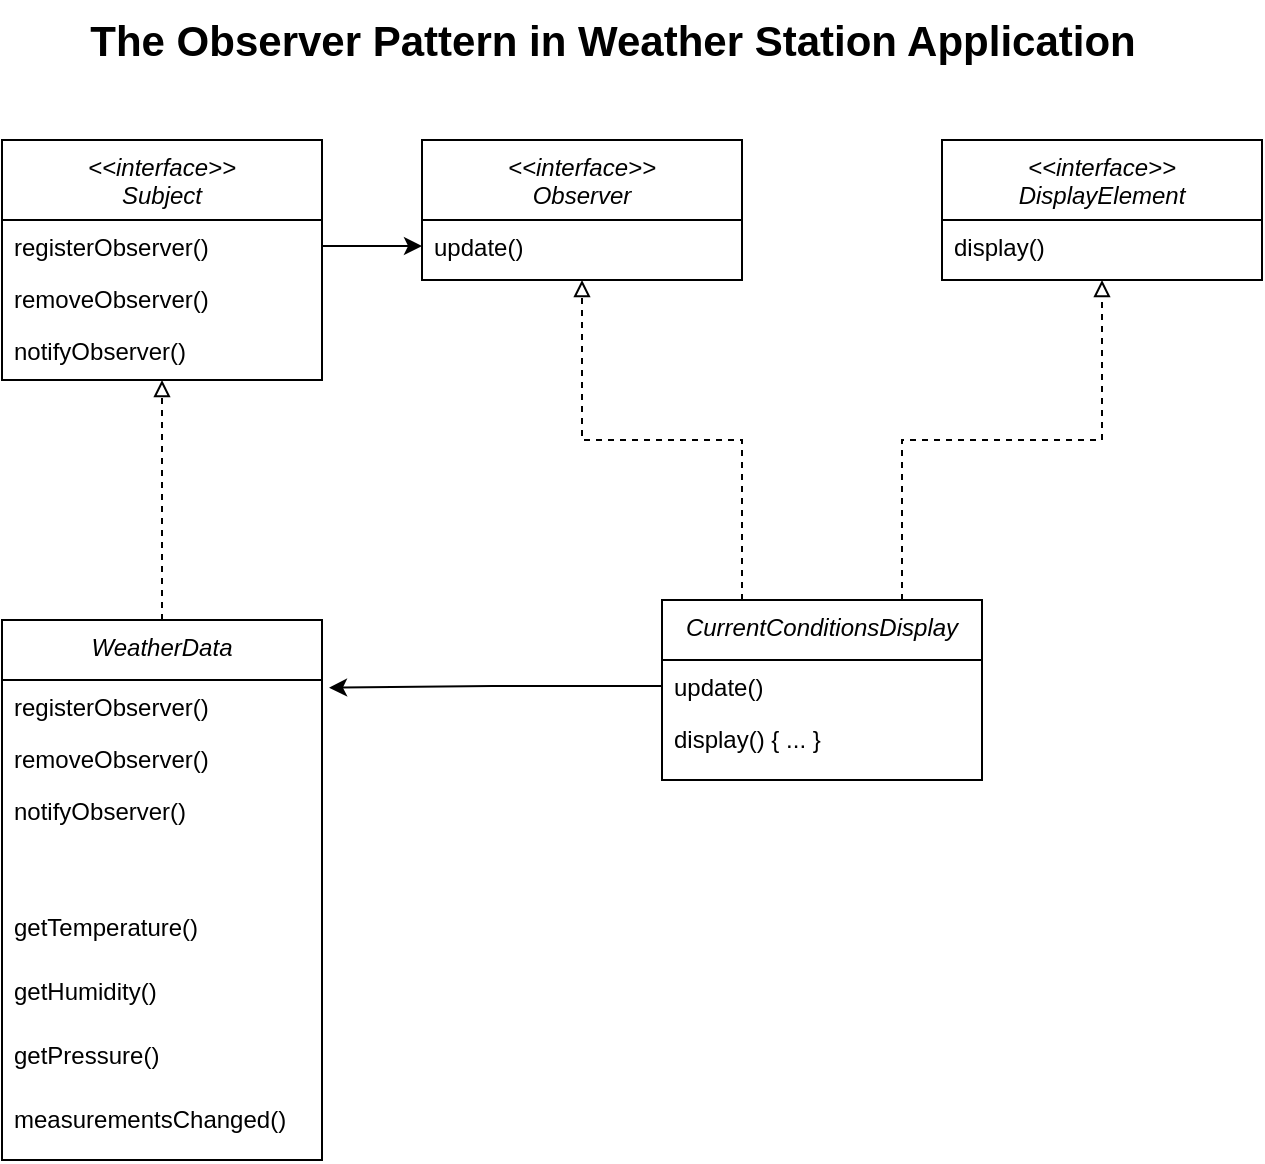 <mxfile version="21.8.0" type="device">
  <diagram id="C5RBs43oDa-KdzZeNtuy" name="Page-1">
    <mxGraphModel dx="1687" dy="982" grid="1" gridSize="10" guides="1" tooltips="1" connect="1" arrows="1" fold="1" page="1" pageScale="1" pageWidth="827" pageHeight="1169" math="0" shadow="0">
      <root>
        <mxCell id="WIyWlLk6GJQsqaUBKTNV-0" />
        <mxCell id="WIyWlLk6GJQsqaUBKTNV-1" parent="WIyWlLk6GJQsqaUBKTNV-0" />
        <mxCell id="zkfFHV4jXpPFQw0GAbJ--0" value="&lt;&lt;interface&gt;&gt;&#xa;Subject" style="swimlane;fontStyle=2;align=center;verticalAlign=top;childLayout=stackLayout;horizontal=1;startSize=40;horizontalStack=0;resizeParent=1;resizeLast=0;collapsible=1;marginBottom=0;rounded=0;shadow=0;strokeWidth=1;" parent="WIyWlLk6GJQsqaUBKTNV-1" vertex="1">
          <mxGeometry x="40" y="110" width="160" height="120" as="geometry">
            <mxRectangle x="230" y="140" width="160" height="26" as="alternateBounds" />
          </mxGeometry>
        </mxCell>
        <mxCell id="zkfFHV4jXpPFQw0GAbJ--1" value="registerObserver()" style="text;align=left;verticalAlign=top;spacingLeft=4;spacingRight=4;overflow=hidden;rotatable=0;points=[[0,0.5],[1,0.5]];portConstraint=eastwest;" parent="zkfFHV4jXpPFQw0GAbJ--0" vertex="1">
          <mxGeometry y="40" width="160" height="26" as="geometry" />
        </mxCell>
        <mxCell id="zkfFHV4jXpPFQw0GAbJ--2" value="removeObserver()" style="text;align=left;verticalAlign=top;spacingLeft=4;spacingRight=4;overflow=hidden;rotatable=0;points=[[0,0.5],[1,0.5]];portConstraint=eastwest;rounded=0;shadow=0;html=0;" parent="zkfFHV4jXpPFQw0GAbJ--0" vertex="1">
          <mxGeometry y="66" width="160" height="26" as="geometry" />
        </mxCell>
        <mxCell id="zkfFHV4jXpPFQw0GAbJ--3" value="notifyObserver()" style="text;align=left;verticalAlign=top;spacingLeft=4;spacingRight=4;overflow=hidden;rotatable=0;points=[[0,0.5],[1,0.5]];portConstraint=eastwest;rounded=0;shadow=0;html=0;" parent="zkfFHV4jXpPFQw0GAbJ--0" vertex="1">
          <mxGeometry y="92" width="160" height="26" as="geometry" />
        </mxCell>
        <mxCell id="QdJ-YcDDeLR1ZS1MtPWP-0" value="&lt;&lt;interface&gt;&gt;&#xa;Observer" style="swimlane;fontStyle=2;align=center;verticalAlign=top;childLayout=stackLayout;horizontal=1;startSize=40;horizontalStack=0;resizeParent=1;resizeLast=0;collapsible=1;marginBottom=0;rounded=0;shadow=0;strokeWidth=1;" vertex="1" parent="WIyWlLk6GJQsqaUBKTNV-1">
          <mxGeometry x="250" y="110" width="160" height="70" as="geometry">
            <mxRectangle x="230" y="140" width="160" height="26" as="alternateBounds" />
          </mxGeometry>
        </mxCell>
        <mxCell id="QdJ-YcDDeLR1ZS1MtPWP-1" value="update()" style="text;align=left;verticalAlign=top;spacingLeft=4;spacingRight=4;overflow=hidden;rotatable=0;points=[[0,0.5],[1,0.5]];portConstraint=eastwest;" vertex="1" parent="QdJ-YcDDeLR1ZS1MtPWP-0">
          <mxGeometry y="40" width="160" height="26" as="geometry" />
        </mxCell>
        <mxCell id="QdJ-YcDDeLR1ZS1MtPWP-4" value="&lt;&lt;interface&gt;&gt;&#xa;DisplayElement" style="swimlane;fontStyle=2;align=center;verticalAlign=top;childLayout=stackLayout;horizontal=1;startSize=40;horizontalStack=0;resizeParent=1;resizeLast=0;collapsible=1;marginBottom=0;rounded=0;shadow=0;strokeWidth=1;" vertex="1" parent="WIyWlLk6GJQsqaUBKTNV-1">
          <mxGeometry x="510" y="110" width="160" height="70" as="geometry">
            <mxRectangle x="230" y="140" width="160" height="26" as="alternateBounds" />
          </mxGeometry>
        </mxCell>
        <mxCell id="QdJ-YcDDeLR1ZS1MtPWP-5" value="display()" style="text;align=left;verticalAlign=top;spacingLeft=4;spacingRight=4;overflow=hidden;rotatable=0;points=[[0,0.5],[1,0.5]];portConstraint=eastwest;" vertex="1" parent="QdJ-YcDDeLR1ZS1MtPWP-4">
          <mxGeometry y="40" width="160" height="26" as="geometry" />
        </mxCell>
        <mxCell id="QdJ-YcDDeLR1ZS1MtPWP-6" value="The Observer Pattern in Weather Station Application" style="text;html=1;align=center;verticalAlign=middle;resizable=0;points=[];autosize=1;strokeColor=none;fillColor=none;fontSize=21;fontStyle=1" vertex="1" parent="WIyWlLk6GJQsqaUBKTNV-1">
          <mxGeometry x="70" y="40" width="550" height="40" as="geometry" />
        </mxCell>
        <mxCell id="QdJ-YcDDeLR1ZS1MtPWP-16" style="edgeStyle=orthogonalEdgeStyle;rounded=0;orthogonalLoop=1;jettySize=auto;html=1;entryX=0.5;entryY=1;entryDx=0;entryDy=0;endArrow=block;endFill=0;dashed=1;" edge="1" parent="WIyWlLk6GJQsqaUBKTNV-1" source="QdJ-YcDDeLR1ZS1MtPWP-7" target="zkfFHV4jXpPFQw0GAbJ--0">
          <mxGeometry relative="1" as="geometry" />
        </mxCell>
        <mxCell id="QdJ-YcDDeLR1ZS1MtPWP-7" value="WeatherData" style="swimlane;fontStyle=2;align=center;verticalAlign=top;childLayout=stackLayout;horizontal=1;startSize=30;horizontalStack=0;resizeParent=1;resizeLast=0;collapsible=1;marginBottom=0;rounded=0;shadow=0;strokeWidth=1;" vertex="1" parent="WIyWlLk6GJQsqaUBKTNV-1">
          <mxGeometry x="40" y="350" width="160" height="270" as="geometry">
            <mxRectangle x="230" y="140" width="160" height="26" as="alternateBounds" />
          </mxGeometry>
        </mxCell>
        <mxCell id="QdJ-YcDDeLR1ZS1MtPWP-8" value="registerObserver()" style="text;align=left;verticalAlign=top;spacingLeft=4;spacingRight=4;overflow=hidden;rotatable=0;points=[[0,0.5],[1,0.5]];portConstraint=eastwest;" vertex="1" parent="QdJ-YcDDeLR1ZS1MtPWP-7">
          <mxGeometry y="30" width="160" height="26" as="geometry" />
        </mxCell>
        <mxCell id="QdJ-YcDDeLR1ZS1MtPWP-9" value="removeObserver()" style="text;align=left;verticalAlign=top;spacingLeft=4;spacingRight=4;overflow=hidden;rotatable=0;points=[[0,0.5],[1,0.5]];portConstraint=eastwest;rounded=0;shadow=0;html=0;" vertex="1" parent="QdJ-YcDDeLR1ZS1MtPWP-7">
          <mxGeometry y="56" width="160" height="26" as="geometry" />
        </mxCell>
        <mxCell id="QdJ-YcDDeLR1ZS1MtPWP-10" value="notifyObserver()" style="text;align=left;verticalAlign=top;spacingLeft=4;spacingRight=4;overflow=hidden;rotatable=0;points=[[0,0.5],[1,0.5]];portConstraint=eastwest;rounded=0;shadow=0;html=0;" vertex="1" parent="QdJ-YcDDeLR1ZS1MtPWP-7">
          <mxGeometry y="82" width="160" height="58" as="geometry" />
        </mxCell>
        <mxCell id="QdJ-YcDDeLR1ZS1MtPWP-12" value="getTemperature()" style="text;align=left;verticalAlign=top;spacingLeft=4;spacingRight=4;overflow=hidden;rotatable=0;points=[[0,0.5],[1,0.5]];portConstraint=eastwest;rounded=0;shadow=0;html=0;" vertex="1" parent="QdJ-YcDDeLR1ZS1MtPWP-7">
          <mxGeometry y="140" width="160" height="32" as="geometry" />
        </mxCell>
        <mxCell id="QdJ-YcDDeLR1ZS1MtPWP-13" value="getHumidity()" style="text;align=left;verticalAlign=top;spacingLeft=4;spacingRight=4;overflow=hidden;rotatable=0;points=[[0,0.5],[1,0.5]];portConstraint=eastwest;rounded=0;shadow=0;html=0;" vertex="1" parent="QdJ-YcDDeLR1ZS1MtPWP-7">
          <mxGeometry y="172" width="160" height="32" as="geometry" />
        </mxCell>
        <mxCell id="QdJ-YcDDeLR1ZS1MtPWP-14" value="getPressure()" style="text;align=left;verticalAlign=top;spacingLeft=4;spacingRight=4;overflow=hidden;rotatable=0;points=[[0,0.5],[1,0.5]];portConstraint=eastwest;rounded=0;shadow=0;html=0;" vertex="1" parent="QdJ-YcDDeLR1ZS1MtPWP-7">
          <mxGeometry y="204" width="160" height="32" as="geometry" />
        </mxCell>
        <mxCell id="QdJ-YcDDeLR1ZS1MtPWP-15" value="measurementsChanged()" style="text;align=left;verticalAlign=top;spacingLeft=4;spacingRight=4;overflow=hidden;rotatable=0;points=[[0,0.5],[1,0.5]];portConstraint=eastwest;rounded=0;shadow=0;html=0;" vertex="1" parent="QdJ-YcDDeLR1ZS1MtPWP-7">
          <mxGeometry y="236" width="160" height="32" as="geometry" />
        </mxCell>
        <mxCell id="QdJ-YcDDeLR1ZS1MtPWP-17" style="edgeStyle=orthogonalEdgeStyle;rounded=0;orthogonalLoop=1;jettySize=auto;html=1;entryX=0;entryY=0.5;entryDx=0;entryDy=0;" edge="1" parent="WIyWlLk6GJQsqaUBKTNV-1" source="zkfFHV4jXpPFQw0GAbJ--1" target="QdJ-YcDDeLR1ZS1MtPWP-1">
          <mxGeometry relative="1" as="geometry" />
        </mxCell>
        <mxCell id="QdJ-YcDDeLR1ZS1MtPWP-26" style="edgeStyle=orthogonalEdgeStyle;rounded=0;orthogonalLoop=1;jettySize=auto;html=1;exitX=0.75;exitY=0;exitDx=0;exitDy=0;entryX=0.5;entryY=1;entryDx=0;entryDy=0;endArrow=block;endFill=0;dashed=1;" edge="1" parent="WIyWlLk6GJQsqaUBKTNV-1" source="QdJ-YcDDeLR1ZS1MtPWP-18" target="QdJ-YcDDeLR1ZS1MtPWP-4">
          <mxGeometry relative="1" as="geometry" />
        </mxCell>
        <mxCell id="QdJ-YcDDeLR1ZS1MtPWP-27" style="edgeStyle=orthogonalEdgeStyle;rounded=0;orthogonalLoop=1;jettySize=auto;html=1;exitX=0.25;exitY=0;exitDx=0;exitDy=0;entryX=0.5;entryY=1;entryDx=0;entryDy=0;endArrow=block;endFill=0;dashed=1;" edge="1" parent="WIyWlLk6GJQsqaUBKTNV-1" source="QdJ-YcDDeLR1ZS1MtPWP-18" target="QdJ-YcDDeLR1ZS1MtPWP-0">
          <mxGeometry relative="1" as="geometry" />
        </mxCell>
        <mxCell id="QdJ-YcDDeLR1ZS1MtPWP-18" value="CurrentConditionsDisplay" style="swimlane;fontStyle=2;align=center;verticalAlign=top;childLayout=stackLayout;horizontal=1;startSize=30;horizontalStack=0;resizeParent=1;resizeLast=0;collapsible=1;marginBottom=0;rounded=0;shadow=0;strokeWidth=1;" vertex="1" parent="WIyWlLk6GJQsqaUBKTNV-1">
          <mxGeometry x="370" y="340" width="160" height="90" as="geometry">
            <mxRectangle x="230" y="140" width="160" height="26" as="alternateBounds" />
          </mxGeometry>
        </mxCell>
        <mxCell id="QdJ-YcDDeLR1ZS1MtPWP-19" value="update()" style="text;align=left;verticalAlign=top;spacingLeft=4;spacingRight=4;overflow=hidden;rotatable=0;points=[[0,0.5],[1,0.5]];portConstraint=eastwest;" vertex="1" parent="QdJ-YcDDeLR1ZS1MtPWP-18">
          <mxGeometry y="30" width="160" height="26" as="geometry" />
        </mxCell>
        <mxCell id="QdJ-YcDDeLR1ZS1MtPWP-20" value="display() { ... }" style="text;align=left;verticalAlign=top;spacingLeft=4;spacingRight=4;overflow=hidden;rotatable=0;points=[[0,0.5],[1,0.5]];portConstraint=eastwest;rounded=0;shadow=0;html=0;" vertex="1" parent="QdJ-YcDDeLR1ZS1MtPWP-18">
          <mxGeometry y="56" width="160" height="26" as="geometry" />
        </mxCell>
        <mxCell id="QdJ-YcDDeLR1ZS1MtPWP-28" style="edgeStyle=orthogonalEdgeStyle;rounded=0;orthogonalLoop=1;jettySize=auto;html=1;exitX=0;exitY=0.5;exitDx=0;exitDy=0;entryX=1.022;entryY=0.149;entryDx=0;entryDy=0;entryPerimeter=0;" edge="1" parent="WIyWlLk6GJQsqaUBKTNV-1" source="QdJ-YcDDeLR1ZS1MtPWP-19" target="QdJ-YcDDeLR1ZS1MtPWP-8">
          <mxGeometry relative="1" as="geometry" />
        </mxCell>
      </root>
    </mxGraphModel>
  </diagram>
</mxfile>
